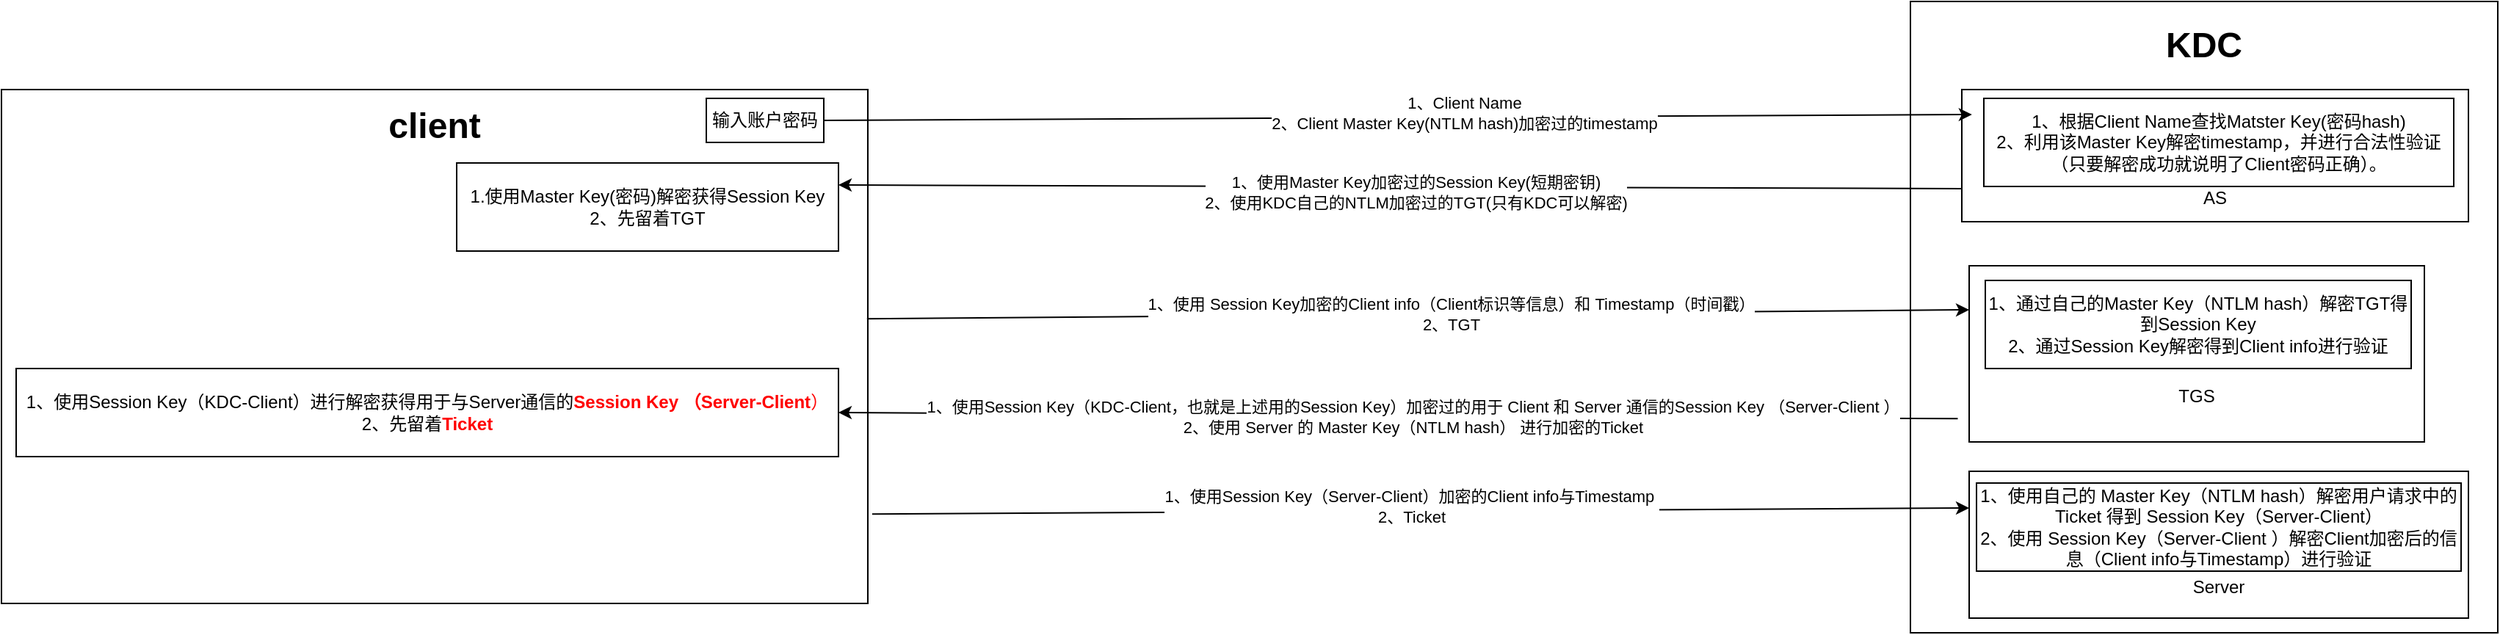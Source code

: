 <mxfile version="21.7.4" type="github">
  <diagram name="第 1 页" id="xZt0rgKf0xyPURXflzFH">
    <mxGraphModel dx="1863" dy="469" grid="1" gridSize="10" guides="1" tooltips="1" connect="1" arrows="1" fold="1" page="1" pageScale="1" pageWidth="827" pageHeight="1169" math="0" shadow="0">
      <root>
        <mxCell id="0" />
        <mxCell id="1" parent="0" />
        <mxCell id="77Dh7rvx6VXcCTubH6aV-5" value="&lt;p style=&quot;line-height: 0%;&quot;&gt;&lt;font style=&quot;font-size: 24px;&quot;&gt;&lt;b&gt;KDC&lt;/b&gt;&lt;/font&gt;&lt;/p&gt;" style="rounded=0;whiteSpace=wrap;html=1;spacingTop=0;spacingLeft=0;spacingBottom=369;" vertex="1" parent="1">
          <mxGeometry x="900" y="50" width="400" height="430" as="geometry" />
        </mxCell>
        <mxCell id="ulawDuMG_Z6RZev0Ew0s-1" value="&lt;font style=&quot;font-size: 24px;&quot;&gt;&lt;b&gt;client&lt;/b&gt;&lt;/font&gt;" style="rounded=0;whiteSpace=wrap;html=1;spacingBottom=300;" parent="1" vertex="1">
          <mxGeometry x="-400" y="110" width="590" height="350" as="geometry" />
        </mxCell>
        <mxCell id="ulawDuMG_Z6RZev0Ew0s-2" value="&lt;br&gt;&lt;br&gt;&lt;br&gt;&lt;br&gt;AS" style="rounded=0;whiteSpace=wrap;html=1;" parent="1" vertex="1">
          <mxGeometry x="935" y="110" width="345" height="90" as="geometry" />
        </mxCell>
        <mxCell id="ulawDuMG_Z6RZev0Ew0s-3" value="&lt;br&gt;&lt;br&gt;&lt;br&gt;&lt;br&gt;TGS" style="rounded=0;whiteSpace=wrap;html=1;" parent="1" vertex="1">
          <mxGeometry x="940" y="230" width="310" height="120" as="geometry" />
        </mxCell>
        <mxCell id="ulawDuMG_Z6RZev0Ew0s-4" value="" style="endArrow=classic;html=1;rounded=0;entryX=0.02;entryY=0.189;entryDx=0;entryDy=0;entryPerimeter=0;exitX=1;exitY=0.5;exitDx=0;exitDy=0;" parent="1" source="ulawDuMG_Z6RZev0Ew0s-9" target="ulawDuMG_Z6RZev0Ew0s-2" edge="1">
          <mxGeometry width="50" height="50" relative="1" as="geometry">
            <mxPoint x="190" y="127" as="sourcePoint" />
            <mxPoint x="540" y="133" as="targetPoint" />
          </mxGeometry>
        </mxCell>
        <mxCell id="ulawDuMG_Z6RZev0Ew0s-5" value="1、Client Name&lt;br&gt;2、Client Master Key(NTLM hash)加密过的timestamp" style="edgeLabel;html=1;align=center;verticalAlign=middle;resizable=0;points=[];" parent="ulawDuMG_Z6RZev0Ew0s-4" vertex="1" connectable="0">
          <mxGeometry x="0.115" y="3" relative="1" as="geometry">
            <mxPoint as="offset" />
          </mxGeometry>
        </mxCell>
        <mxCell id="ulawDuMG_Z6RZev0Ew0s-6" value="1、根据Client Name查找Matster Key(密码hash)&lt;br&gt;2、利用该Master Key解密timestamp，并进行合法性验证（只要解密成功就说明了Client密码正确）。" style="rounded=0;whiteSpace=wrap;html=1;" parent="1" vertex="1">
          <mxGeometry x="950" y="116" width="320" height="60" as="geometry" />
        </mxCell>
        <mxCell id="ulawDuMG_Z6RZev0Ew0s-7" value="" style="endArrow=classic;html=1;rounded=0;exitX=0;exitY=0.75;exitDx=0;exitDy=0;entryX=1;entryY=0.25;entryDx=0;entryDy=0;" parent="1" source="ulawDuMG_Z6RZev0Ew0s-2" target="ulawDuMG_Z6RZev0Ew0s-10" edge="1">
          <mxGeometry width="50" height="50" relative="1" as="geometry">
            <mxPoint x="390" y="270" as="sourcePoint" />
            <mxPoint x="440" y="220" as="targetPoint" />
          </mxGeometry>
        </mxCell>
        <mxCell id="ulawDuMG_Z6RZev0Ew0s-8" value="1、使用Master Key加密过的Session Key(短期密钥)&lt;br&gt;2、使用KDC自己的NTLM加密过的TGT(只有KDC可以解密)" style="edgeLabel;html=1;align=center;verticalAlign=middle;resizable=0;points=[];" parent="ulawDuMG_Z6RZev0Ew0s-7" vertex="1" connectable="0">
          <mxGeometry x="-0.028" y="3" relative="1" as="geometry">
            <mxPoint as="offset" />
          </mxGeometry>
        </mxCell>
        <mxCell id="ulawDuMG_Z6RZev0Ew0s-9" value="输入账户密码" style="rounded=0;whiteSpace=wrap;html=1;" parent="1" vertex="1">
          <mxGeometry x="80" y="116" width="80" height="30" as="geometry" />
        </mxCell>
        <mxCell id="ulawDuMG_Z6RZev0Ew0s-10" value="1.使用Master Key(密码)解密获得Session Key&lt;br&gt;2、先留着TGT" style="rounded=0;whiteSpace=wrap;html=1;" parent="1" vertex="1">
          <mxGeometry x="-90" y="160" width="260" height="60" as="geometry" />
        </mxCell>
        <mxCell id="ulawDuMG_Z6RZev0Ew0s-11" value="" style="endArrow=classic;html=1;rounded=0;exitX=0.999;exitY=0.446;exitDx=0;exitDy=0;entryX=0;entryY=0.25;entryDx=0;entryDy=0;exitPerimeter=0;" parent="1" source="ulawDuMG_Z6RZev0Ew0s-1" target="ulawDuMG_Z6RZev0Ew0s-3" edge="1">
          <mxGeometry width="50" height="50" relative="1" as="geometry">
            <mxPoint x="390" y="270" as="sourcePoint" />
            <mxPoint x="440" y="220" as="targetPoint" />
          </mxGeometry>
        </mxCell>
        <mxCell id="ulawDuMG_Z6RZev0Ew0s-12" value="1、使用 Session Key加密的Client info（Client标识等信息）和 Timestamp（时间戳）&lt;br&gt;2、TGT" style="edgeLabel;html=1;align=center;verticalAlign=middle;resizable=0;points=[];" parent="ulawDuMG_Z6RZev0Ew0s-11" vertex="1" connectable="0">
          <mxGeometry x="0.151" y="-2" relative="1" as="geometry">
            <mxPoint x="-35" y="-2" as="offset" />
          </mxGeometry>
        </mxCell>
        <mxCell id="ulawDuMG_Z6RZev0Ew0s-13" value="1、通过自己的Master Key（NTLM hash）解密TGT得到Session Key&lt;br&gt;2、通过Session Key解密得到Client info进行验证" style="rounded=0;whiteSpace=wrap;html=1;" parent="1" vertex="1">
          <mxGeometry x="951" y="240" width="290" height="60" as="geometry" />
        </mxCell>
        <mxCell id="ulawDuMG_Z6RZev0Ew0s-14" value="" style="endArrow=classic;html=1;rounded=0;entryX=1;entryY=0.5;entryDx=0;entryDy=0;exitX=-0.025;exitY=0.868;exitDx=0;exitDy=0;exitPerimeter=0;" parent="1" source="ulawDuMG_Z6RZev0Ew0s-3" target="ulawDuMG_Z6RZev0Ew0s-16" edge="1">
          <mxGeometry width="50" height="50" relative="1" as="geometry">
            <mxPoint x="390" y="270" as="sourcePoint" />
            <mxPoint x="330" y="380" as="targetPoint" />
          </mxGeometry>
        </mxCell>
        <mxCell id="ulawDuMG_Z6RZev0Ew0s-15" value="1、使用Session Key（KDC-Client，也就是上述用的Session Key）加密过的用于 Client 和 Server 通信的Session Key （Server-Client ）&lt;br&gt;2、使用 Server 的 Master Key（NTLM hash） 进行加密的Ticket" style="edgeLabel;html=1;align=center;verticalAlign=middle;resizable=0;points=[];" parent="ulawDuMG_Z6RZev0Ew0s-14" vertex="1" connectable="0">
          <mxGeometry x="-0.535" y="-4" relative="1" as="geometry">
            <mxPoint x="-195" y="4" as="offset" />
          </mxGeometry>
        </mxCell>
        <mxCell id="ulawDuMG_Z6RZev0Ew0s-16" value="1、使用Session Key（KDC-Client）进行解密获得用于与Server通信的&lt;b style=&quot;color: rgb(255, 0, 0);&quot;&gt;Session Key （Server-Client&lt;/b&gt;&lt;font color=&quot;#ff0000&quot;&gt;）&lt;/font&gt;&lt;br&gt;2、先留着&lt;font color=&quot;#ff0000&quot;&gt;&lt;b&gt;Ticket&lt;/b&gt;&lt;/font&gt;" style="rounded=0;whiteSpace=wrap;html=1;" parent="1" vertex="1">
          <mxGeometry x="-390" y="300" width="560" height="60" as="geometry" />
        </mxCell>
        <mxCell id="ulawDuMG_Z6RZev0Ew0s-17" value="&lt;br&gt;&lt;br&gt;&lt;br&gt;&lt;br&gt;Server" style="rounded=0;whiteSpace=wrap;html=1;" parent="1" vertex="1">
          <mxGeometry x="940" y="370" width="340" height="100" as="geometry" />
        </mxCell>
        <mxCell id="77Dh7rvx6VXcCTubH6aV-1" value="" style="endArrow=classic;html=1;rounded=0;exitX=1.005;exitY=0.826;exitDx=0;exitDy=0;exitPerimeter=0;entryX=0;entryY=0.25;entryDx=0;entryDy=0;" edge="1" parent="1" source="ulawDuMG_Z6RZev0Ew0s-1" target="ulawDuMG_Z6RZev0Ew0s-17">
          <mxGeometry width="50" height="50" relative="1" as="geometry">
            <mxPoint x="530" y="270" as="sourcePoint" />
            <mxPoint x="580" y="220" as="targetPoint" />
          </mxGeometry>
        </mxCell>
        <mxCell id="77Dh7rvx6VXcCTubH6aV-4" value="1、使用Session Key（Server-Client）加密的Client info与Timestamp&amp;nbsp;&lt;br&gt;2、Ticket" style="edgeLabel;html=1;align=center;verticalAlign=middle;resizable=0;points=[];" vertex="1" connectable="0" parent="77Dh7rvx6VXcCTubH6aV-1">
          <mxGeometry x="-0.017" y="3" relative="1" as="geometry">
            <mxPoint as="offset" />
          </mxGeometry>
        </mxCell>
        <mxCell id="77Dh7rvx6VXcCTubH6aV-7" value="1、使用自己的 Master Key（NTLM hash）解密用户请求中的 Ticket 得到 Session Key（Server-Client）&lt;br&gt;2、使用 Session Key（Server-Client ）解密Client加密后的信息（Client info与Timestamp）进行验证" style="rounded=0;whiteSpace=wrap;html=1;" vertex="1" parent="1">
          <mxGeometry x="945" y="378" width="330" height="60" as="geometry" />
        </mxCell>
      </root>
    </mxGraphModel>
  </diagram>
</mxfile>
